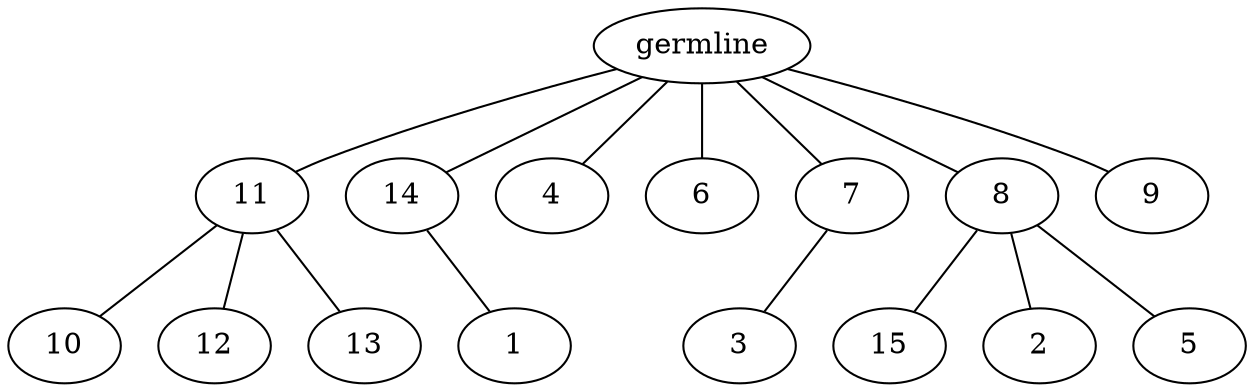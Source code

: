 graph tree {
    "140001332978544" [label="germline"];
    "140001333204448" [label="11"];
    "140001333188976" [label="10"];
    "140001333190032" [label="12"];
    "140001333190224" [label="13"];
    "140001333189648" [label="14"];
    "140001333186864" [label="1"];
    "140001333190464" [label="4"];
    "140001333189552" [label="6"];
    "140001333189360" [label="7"];
    "140001333189744" [label="3"];
    "140001333189408" [label="8"];
    "140001333189840" [label="15"];
    "140001333189456" [label="2"];
    "140001333187056" [label="5"];
    "140001333190368" [label="9"];
    "140001332978544" -- "140001333204448";
    "140001332978544" -- "140001333189648";
    "140001332978544" -- "140001333190464";
    "140001332978544" -- "140001333189552";
    "140001332978544" -- "140001333189360";
    "140001332978544" -- "140001333189408";
    "140001332978544" -- "140001333190368";
    "140001333204448" -- "140001333188976";
    "140001333204448" -- "140001333190032";
    "140001333204448" -- "140001333190224";
    "140001333189648" -- "140001333186864";
    "140001333189360" -- "140001333189744";
    "140001333189408" -- "140001333189840";
    "140001333189408" -- "140001333189456";
    "140001333189408" -- "140001333187056";
}
